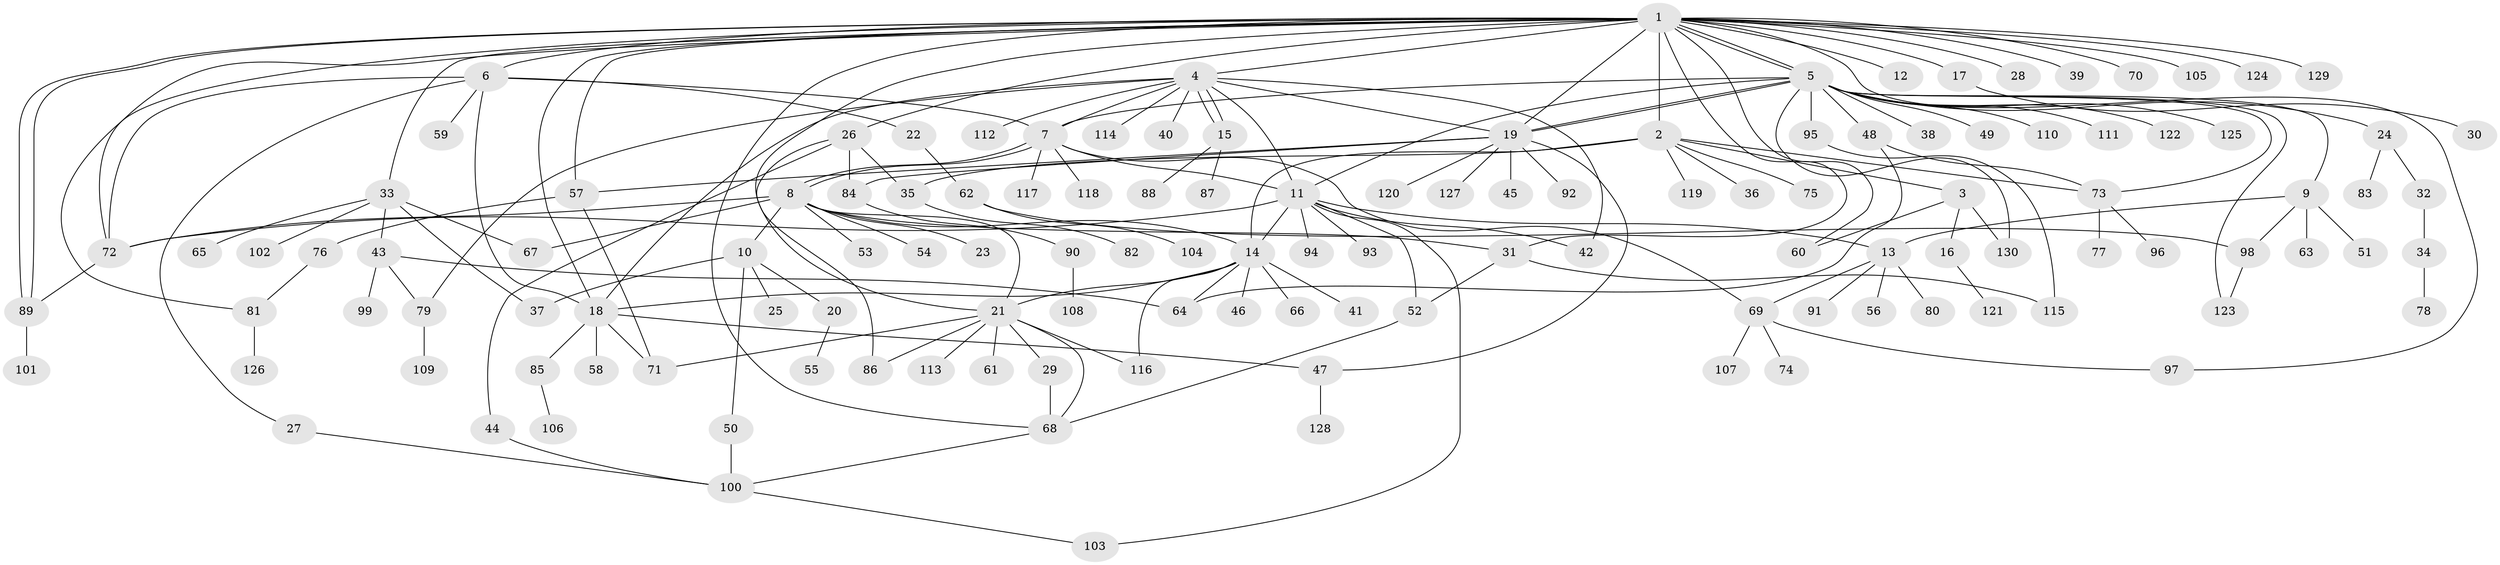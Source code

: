 // Generated by graph-tools (version 1.1) at 2025/48/03/09/25 04:48:35]
// undirected, 130 vertices, 185 edges
graph export_dot {
graph [start="1"]
  node [color=gray90,style=filled];
  1;
  2;
  3;
  4;
  5;
  6;
  7;
  8;
  9;
  10;
  11;
  12;
  13;
  14;
  15;
  16;
  17;
  18;
  19;
  20;
  21;
  22;
  23;
  24;
  25;
  26;
  27;
  28;
  29;
  30;
  31;
  32;
  33;
  34;
  35;
  36;
  37;
  38;
  39;
  40;
  41;
  42;
  43;
  44;
  45;
  46;
  47;
  48;
  49;
  50;
  51;
  52;
  53;
  54;
  55;
  56;
  57;
  58;
  59;
  60;
  61;
  62;
  63;
  64;
  65;
  66;
  67;
  68;
  69;
  70;
  71;
  72;
  73;
  74;
  75;
  76;
  77;
  78;
  79;
  80;
  81;
  82;
  83;
  84;
  85;
  86;
  87;
  88;
  89;
  90;
  91;
  92;
  93;
  94;
  95;
  96;
  97;
  98;
  99;
  100;
  101;
  102;
  103;
  104;
  105;
  106;
  107;
  108;
  109;
  110;
  111;
  112;
  113;
  114;
  115;
  116;
  117;
  118;
  119;
  120;
  121;
  122;
  123;
  124;
  125;
  126;
  127;
  128;
  129;
  130;
  1 -- 2;
  1 -- 4;
  1 -- 5;
  1 -- 5;
  1 -- 6;
  1 -- 12;
  1 -- 17;
  1 -- 18;
  1 -- 19;
  1 -- 21;
  1 -- 26;
  1 -- 28;
  1 -- 31;
  1 -- 33;
  1 -- 39;
  1 -- 57;
  1 -- 60;
  1 -- 68;
  1 -- 70;
  1 -- 72;
  1 -- 81;
  1 -- 89;
  1 -- 89;
  1 -- 97;
  1 -- 105;
  1 -- 124;
  1 -- 129;
  2 -- 3;
  2 -- 14;
  2 -- 35;
  2 -- 36;
  2 -- 73;
  2 -- 75;
  2 -- 119;
  3 -- 16;
  3 -- 60;
  3 -- 130;
  4 -- 7;
  4 -- 11;
  4 -- 15;
  4 -- 15;
  4 -- 18;
  4 -- 19;
  4 -- 40;
  4 -- 42;
  4 -- 79;
  4 -- 112;
  4 -- 114;
  5 -- 7;
  5 -- 9;
  5 -- 11;
  5 -- 19;
  5 -- 19;
  5 -- 24;
  5 -- 38;
  5 -- 48;
  5 -- 49;
  5 -- 73;
  5 -- 95;
  5 -- 110;
  5 -- 111;
  5 -- 122;
  5 -- 123;
  5 -- 125;
  5 -- 130;
  6 -- 7;
  6 -- 18;
  6 -- 22;
  6 -- 27;
  6 -- 59;
  6 -- 72;
  7 -- 8;
  7 -- 8;
  7 -- 11;
  7 -- 69;
  7 -- 117;
  7 -- 118;
  8 -- 10;
  8 -- 14;
  8 -- 21;
  8 -- 23;
  8 -- 31;
  8 -- 53;
  8 -- 54;
  8 -- 67;
  8 -- 72;
  9 -- 13;
  9 -- 51;
  9 -- 63;
  9 -- 98;
  10 -- 20;
  10 -- 25;
  10 -- 37;
  10 -- 50;
  11 -- 13;
  11 -- 14;
  11 -- 42;
  11 -- 52;
  11 -- 72;
  11 -- 93;
  11 -- 94;
  11 -- 103;
  13 -- 56;
  13 -- 69;
  13 -- 80;
  13 -- 91;
  14 -- 18;
  14 -- 21;
  14 -- 41;
  14 -- 46;
  14 -- 64;
  14 -- 66;
  14 -- 116;
  15 -- 87;
  15 -- 88;
  16 -- 121;
  17 -- 30;
  18 -- 47;
  18 -- 58;
  18 -- 71;
  18 -- 85;
  19 -- 45;
  19 -- 47;
  19 -- 57;
  19 -- 84;
  19 -- 92;
  19 -- 120;
  19 -- 127;
  20 -- 55;
  21 -- 29;
  21 -- 61;
  21 -- 68;
  21 -- 71;
  21 -- 86;
  21 -- 113;
  21 -- 116;
  22 -- 62;
  24 -- 32;
  24 -- 83;
  26 -- 35;
  26 -- 44;
  26 -- 84;
  26 -- 86;
  27 -- 100;
  29 -- 68;
  31 -- 52;
  31 -- 115;
  32 -- 34;
  33 -- 37;
  33 -- 43;
  33 -- 65;
  33 -- 67;
  33 -- 102;
  34 -- 78;
  35 -- 82;
  43 -- 64;
  43 -- 79;
  43 -- 99;
  44 -- 100;
  47 -- 128;
  48 -- 64;
  48 -- 73;
  50 -- 100;
  52 -- 68;
  57 -- 71;
  57 -- 76;
  62 -- 98;
  62 -- 104;
  68 -- 100;
  69 -- 74;
  69 -- 97;
  69 -- 107;
  72 -- 89;
  73 -- 77;
  73 -- 96;
  76 -- 81;
  79 -- 109;
  81 -- 126;
  84 -- 90;
  85 -- 106;
  89 -- 101;
  90 -- 108;
  95 -- 115;
  98 -- 123;
  100 -- 103;
}
